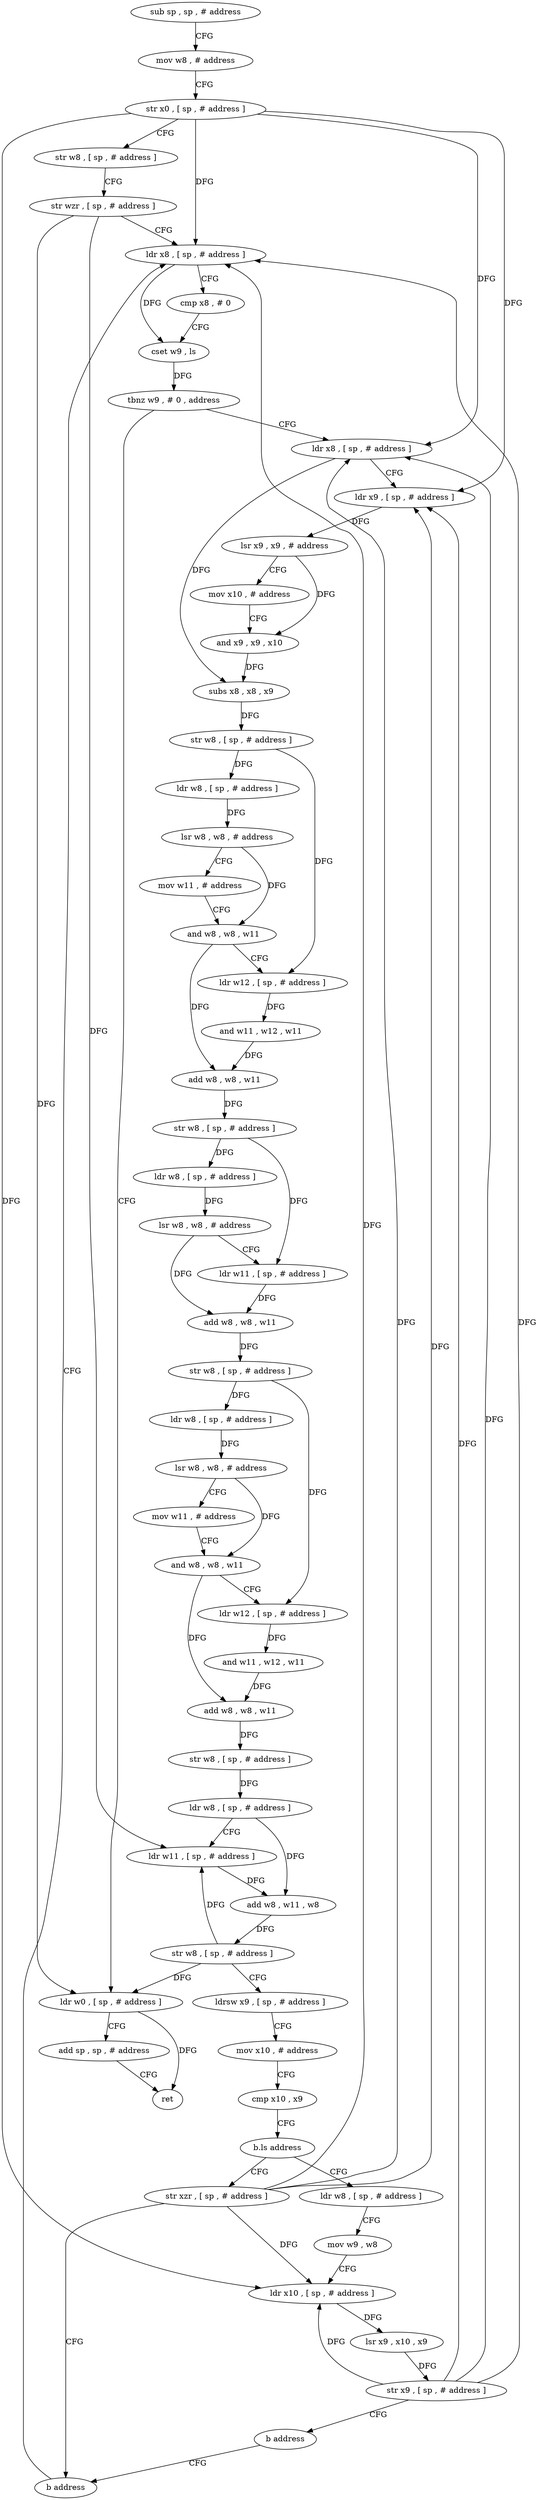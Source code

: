 digraph "func" {
"4274380" [label = "sub sp , sp , # address" ]
"4274384" [label = "mov w8 , # address" ]
"4274388" [label = "str x0 , [ sp , # address ]" ]
"4274392" [label = "str w8 , [ sp , # address ]" ]
"4274396" [label = "str wzr , [ sp , # address ]" ]
"4274400" [label = "ldr x8 , [ sp , # address ]" ]
"4274592" [label = "ldr w0 , [ sp , # address ]" ]
"4274596" [label = "add sp , sp , # address" ]
"4274600" [label = "ret" ]
"4274416" [label = "ldr x8 , [ sp , # address ]" ]
"4274420" [label = "ldr x9 , [ sp , # address ]" ]
"4274424" [label = "lsr x9 , x9 , # address" ]
"4274428" [label = "mov x10 , # address" ]
"4274432" [label = "and x9 , x9 , x10" ]
"4274436" [label = "subs x8 , x8 , x9" ]
"4274440" [label = "str w8 , [ sp , # address ]" ]
"4274444" [label = "ldr w8 , [ sp , # address ]" ]
"4274448" [label = "lsr w8 , w8 , # address" ]
"4274452" [label = "mov w11 , # address" ]
"4274456" [label = "and w8 , w8 , w11" ]
"4274460" [label = "ldr w12 , [ sp , # address ]" ]
"4274464" [label = "and w11 , w12 , w11" ]
"4274468" [label = "add w8 , w8 , w11" ]
"4274472" [label = "str w8 , [ sp , # address ]" ]
"4274476" [label = "ldr w8 , [ sp , # address ]" ]
"4274480" [label = "lsr w8 , w8 , # address" ]
"4274484" [label = "ldr w11 , [ sp , # address ]" ]
"4274488" [label = "add w8 , w8 , w11" ]
"4274492" [label = "str w8 , [ sp , # address ]" ]
"4274496" [label = "ldr w8 , [ sp , # address ]" ]
"4274500" [label = "lsr w8 , w8 , # address" ]
"4274504" [label = "mov w11 , # address" ]
"4274508" [label = "and w8 , w8 , w11" ]
"4274512" [label = "ldr w12 , [ sp , # address ]" ]
"4274516" [label = "and w11 , w12 , w11" ]
"4274520" [label = "add w8 , w8 , w11" ]
"4274524" [label = "str w8 , [ sp , # address ]" ]
"4274528" [label = "ldr w8 , [ sp , # address ]" ]
"4274532" [label = "ldr w11 , [ sp , # address ]" ]
"4274536" [label = "add w8 , w11 , w8" ]
"4274540" [label = "str w8 , [ sp , # address ]" ]
"4274544" [label = "ldrsw x9 , [ sp , # address ]" ]
"4274548" [label = "mov x10 , # address" ]
"4274552" [label = "cmp x10 , x9" ]
"4274556" [label = "b.ls address" ]
"4274584" [label = "str xzr , [ sp , # address ]" ]
"4274560" [label = "ldr w8 , [ sp , # address ]" ]
"4274588" [label = "b address" ]
"4274564" [label = "mov w9 , w8" ]
"4274568" [label = "ldr x10 , [ sp , # address ]" ]
"4274572" [label = "lsr x9 , x10 , x9" ]
"4274576" [label = "str x9 , [ sp , # address ]" ]
"4274580" [label = "b address" ]
"4274404" [label = "cmp x8 , # 0" ]
"4274408" [label = "cset w9 , ls" ]
"4274412" [label = "tbnz w9 , # 0 , address" ]
"4274380" -> "4274384" [ label = "CFG" ]
"4274384" -> "4274388" [ label = "CFG" ]
"4274388" -> "4274392" [ label = "CFG" ]
"4274388" -> "4274400" [ label = "DFG" ]
"4274388" -> "4274416" [ label = "DFG" ]
"4274388" -> "4274420" [ label = "DFG" ]
"4274388" -> "4274568" [ label = "DFG" ]
"4274392" -> "4274396" [ label = "CFG" ]
"4274396" -> "4274400" [ label = "CFG" ]
"4274396" -> "4274592" [ label = "DFG" ]
"4274396" -> "4274532" [ label = "DFG" ]
"4274400" -> "4274404" [ label = "CFG" ]
"4274400" -> "4274408" [ label = "DFG" ]
"4274592" -> "4274596" [ label = "CFG" ]
"4274592" -> "4274600" [ label = "DFG" ]
"4274596" -> "4274600" [ label = "CFG" ]
"4274416" -> "4274420" [ label = "CFG" ]
"4274416" -> "4274436" [ label = "DFG" ]
"4274420" -> "4274424" [ label = "DFG" ]
"4274424" -> "4274428" [ label = "CFG" ]
"4274424" -> "4274432" [ label = "DFG" ]
"4274428" -> "4274432" [ label = "CFG" ]
"4274432" -> "4274436" [ label = "DFG" ]
"4274436" -> "4274440" [ label = "DFG" ]
"4274440" -> "4274444" [ label = "DFG" ]
"4274440" -> "4274460" [ label = "DFG" ]
"4274444" -> "4274448" [ label = "DFG" ]
"4274448" -> "4274452" [ label = "CFG" ]
"4274448" -> "4274456" [ label = "DFG" ]
"4274452" -> "4274456" [ label = "CFG" ]
"4274456" -> "4274460" [ label = "CFG" ]
"4274456" -> "4274468" [ label = "DFG" ]
"4274460" -> "4274464" [ label = "DFG" ]
"4274464" -> "4274468" [ label = "DFG" ]
"4274468" -> "4274472" [ label = "DFG" ]
"4274472" -> "4274476" [ label = "DFG" ]
"4274472" -> "4274484" [ label = "DFG" ]
"4274476" -> "4274480" [ label = "DFG" ]
"4274480" -> "4274484" [ label = "CFG" ]
"4274480" -> "4274488" [ label = "DFG" ]
"4274484" -> "4274488" [ label = "DFG" ]
"4274488" -> "4274492" [ label = "DFG" ]
"4274492" -> "4274496" [ label = "DFG" ]
"4274492" -> "4274512" [ label = "DFG" ]
"4274496" -> "4274500" [ label = "DFG" ]
"4274500" -> "4274504" [ label = "CFG" ]
"4274500" -> "4274508" [ label = "DFG" ]
"4274504" -> "4274508" [ label = "CFG" ]
"4274508" -> "4274512" [ label = "CFG" ]
"4274508" -> "4274520" [ label = "DFG" ]
"4274512" -> "4274516" [ label = "DFG" ]
"4274516" -> "4274520" [ label = "DFG" ]
"4274520" -> "4274524" [ label = "DFG" ]
"4274524" -> "4274528" [ label = "DFG" ]
"4274528" -> "4274532" [ label = "CFG" ]
"4274528" -> "4274536" [ label = "DFG" ]
"4274532" -> "4274536" [ label = "DFG" ]
"4274536" -> "4274540" [ label = "DFG" ]
"4274540" -> "4274544" [ label = "CFG" ]
"4274540" -> "4274592" [ label = "DFG" ]
"4274540" -> "4274532" [ label = "DFG" ]
"4274544" -> "4274548" [ label = "CFG" ]
"4274548" -> "4274552" [ label = "CFG" ]
"4274552" -> "4274556" [ label = "CFG" ]
"4274556" -> "4274584" [ label = "CFG" ]
"4274556" -> "4274560" [ label = "CFG" ]
"4274584" -> "4274588" [ label = "CFG" ]
"4274584" -> "4274400" [ label = "DFG" ]
"4274584" -> "4274416" [ label = "DFG" ]
"4274584" -> "4274420" [ label = "DFG" ]
"4274584" -> "4274568" [ label = "DFG" ]
"4274560" -> "4274564" [ label = "CFG" ]
"4274588" -> "4274400" [ label = "CFG" ]
"4274564" -> "4274568" [ label = "CFG" ]
"4274568" -> "4274572" [ label = "DFG" ]
"4274572" -> "4274576" [ label = "DFG" ]
"4274576" -> "4274580" [ label = "CFG" ]
"4274576" -> "4274400" [ label = "DFG" ]
"4274576" -> "4274416" [ label = "DFG" ]
"4274576" -> "4274420" [ label = "DFG" ]
"4274576" -> "4274568" [ label = "DFG" ]
"4274580" -> "4274588" [ label = "CFG" ]
"4274404" -> "4274408" [ label = "CFG" ]
"4274408" -> "4274412" [ label = "DFG" ]
"4274412" -> "4274592" [ label = "CFG" ]
"4274412" -> "4274416" [ label = "CFG" ]
}
